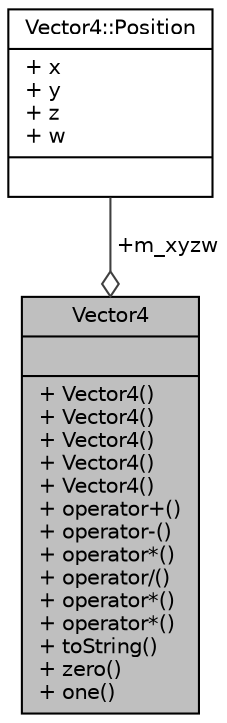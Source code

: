 digraph "Vector4"
{
 // LATEX_PDF_SIZE
  edge [fontname="Helvetica",fontsize="10",labelfontname="Helvetica",labelfontsize="10"];
  node [fontname="Helvetica",fontsize="10",shape=record];
  Node1 [label="{Vector4\n||+ Vector4()\l+ Vector4()\l+ Vector4()\l+ Vector4()\l+ Vector4()\l+ operator+()\l+ operator-()\l+ operator*()\l+ operator/()\l+ operator*()\l+ operator*()\l+ toString()\l+ zero()\l+ one()\l}",height=0.2,width=0.4,color="black", fillcolor="grey75", style="filled", fontcolor="black",tooltip="Utility Class."];
  Node2 -> Node1 [color="grey25",fontsize="10",style="solid",label=" +m_xyzw" ,arrowhead="odiamond",fontname="Helvetica"];
  Node2 [label="{Vector4::Position\n|+ x\l+ y\l+ z\l+ w\l|}",height=0.2,width=0.4,color="black", fillcolor="white", style="filled",URL="$struct_vector4_1_1_position.html",tooltip=" "];
}
